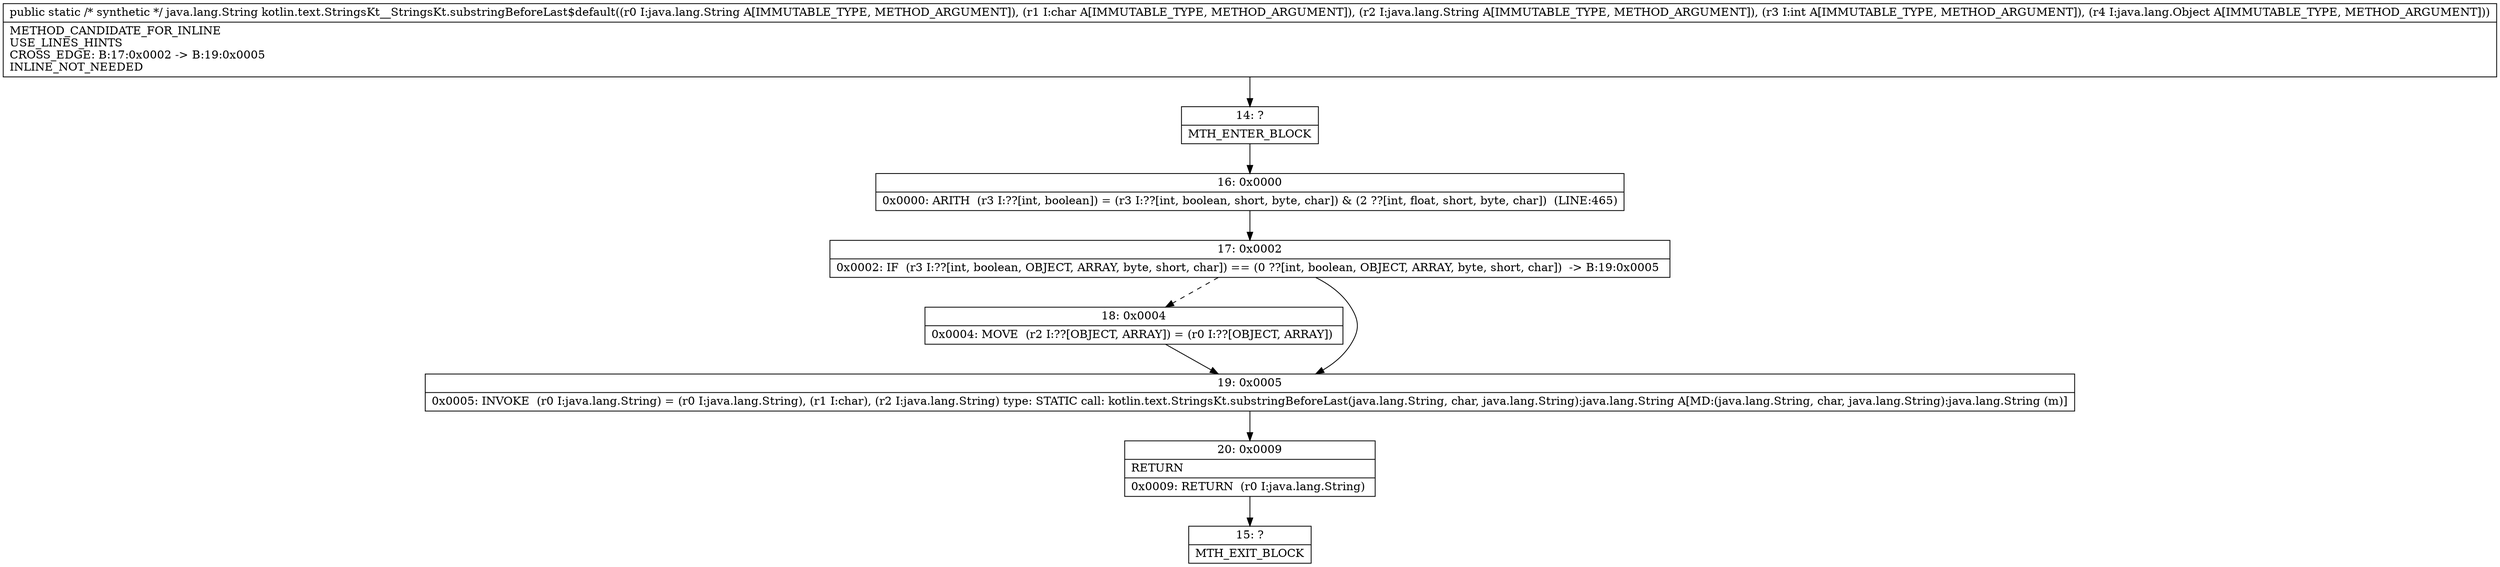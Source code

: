 digraph "CFG forkotlin.text.StringsKt__StringsKt.substringBeforeLast$default(Ljava\/lang\/String;CLjava\/lang\/String;ILjava\/lang\/Object;)Ljava\/lang\/String;" {
Node_14 [shape=record,label="{14\:\ ?|MTH_ENTER_BLOCK\l}"];
Node_16 [shape=record,label="{16\:\ 0x0000|0x0000: ARITH  (r3 I:??[int, boolean]) = (r3 I:??[int, boolean, short, byte, char]) & (2 ??[int, float, short, byte, char])  (LINE:465)\l}"];
Node_17 [shape=record,label="{17\:\ 0x0002|0x0002: IF  (r3 I:??[int, boolean, OBJECT, ARRAY, byte, short, char]) == (0 ??[int, boolean, OBJECT, ARRAY, byte, short, char])  \-\> B:19:0x0005 \l}"];
Node_18 [shape=record,label="{18\:\ 0x0004|0x0004: MOVE  (r2 I:??[OBJECT, ARRAY]) = (r0 I:??[OBJECT, ARRAY]) \l}"];
Node_19 [shape=record,label="{19\:\ 0x0005|0x0005: INVOKE  (r0 I:java.lang.String) = (r0 I:java.lang.String), (r1 I:char), (r2 I:java.lang.String) type: STATIC call: kotlin.text.StringsKt.substringBeforeLast(java.lang.String, char, java.lang.String):java.lang.String A[MD:(java.lang.String, char, java.lang.String):java.lang.String (m)]\l}"];
Node_20 [shape=record,label="{20\:\ 0x0009|RETURN\l|0x0009: RETURN  (r0 I:java.lang.String) \l}"];
Node_15 [shape=record,label="{15\:\ ?|MTH_EXIT_BLOCK\l}"];
MethodNode[shape=record,label="{public static \/* synthetic *\/ java.lang.String kotlin.text.StringsKt__StringsKt.substringBeforeLast$default((r0 I:java.lang.String A[IMMUTABLE_TYPE, METHOD_ARGUMENT]), (r1 I:char A[IMMUTABLE_TYPE, METHOD_ARGUMENT]), (r2 I:java.lang.String A[IMMUTABLE_TYPE, METHOD_ARGUMENT]), (r3 I:int A[IMMUTABLE_TYPE, METHOD_ARGUMENT]), (r4 I:java.lang.Object A[IMMUTABLE_TYPE, METHOD_ARGUMENT]))  | METHOD_CANDIDATE_FOR_INLINE\lUSE_LINES_HINTS\lCROSS_EDGE: B:17:0x0002 \-\> B:19:0x0005\lINLINE_NOT_NEEDED\l}"];
MethodNode -> Node_14;Node_14 -> Node_16;
Node_16 -> Node_17;
Node_17 -> Node_18[style=dashed];
Node_17 -> Node_19;
Node_18 -> Node_19;
Node_19 -> Node_20;
Node_20 -> Node_15;
}

